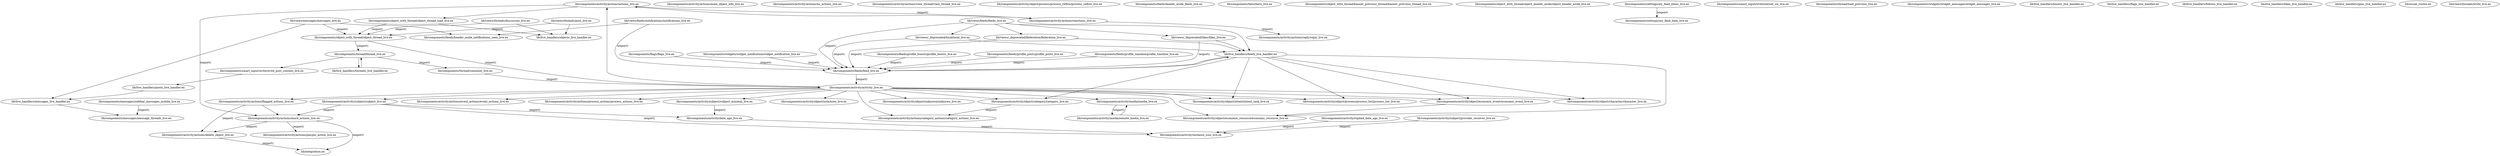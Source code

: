 digraph "xref graph" {
  "lib/components/activity/actions/actions_live.ex"
  "lib/components/activity/actions/actions_live.ex" -> "lib/components/activity/actions/more_actions_live.ex" [label="(export)"]
  "lib/components/activity/actions/more_actions_live.ex" -> "lib/components/activity/actions/delete_object_live.ex" [label="(export)"]
  "lib/components/activity/actions/delete_object_live.ex" -> "lib/integration.ex" [label="(export)"]
  "lib/components/activity/actions/more_actions_live.ex" -> "lib/components/activity/actions/pin/pin_action_live.ex" [label="(export)"]
  "lib/components/activity/actions/more_actions_live.ex" -> "lib/integration.ex" [label="(export)"]
  "lib/components/activity/actions/actions_live.ex" -> "lib/components/activity/actions/reactions_live.ex" [label="(export)"]
  "lib/components/activity/actions/reactions_live.ex" -> "lib/components/activity/actions/actions_live.ex"
  "lib/components/activity/actions/reactions_live.ex" -> "lib/components/activity/actions/reply/reply_live.ex" [label="(export)"]
  "lib/components/activity/actions/actions_live.ex" -> "lib/components/object_with_thread/object_thread_load_live.ex"
  "lib/components/object_with_thread/object_thread_load_live.ex" -> "lib/components/object_with_thread/object_thread_live.ex" [label="(export)"]
  "lib/components/object_with_thread/object_thread_live.ex" -> "lib/components/activity/activity_live.ex" [label="(export)"]
  "lib/components/activity/activity_live.ex" -> "lib/components/activity/actions/actions_live.ex"
  "lib/components/activity/activity_live.ex" -> "lib/components/activity/actions/category_actions/category_actions_live.ex"
  "lib/components/activity/activity_live.ex" -> "lib/components/activity/actions/event_actions/event_actions_live.ex"
  "lib/components/activity/activity_live.ex" -> "lib/components/activity/actions/flagged_actions_live.ex"
  "lib/components/activity/actions/flagged_actions_live.ex" -> "lib/components/activity/actions/delete_object_live.ex" [label="(export)"]
  "lib/components/activity/actions/flagged_actions_live.ex" -> "lib/components/activity/actions/more_actions_live.ex"
  "lib/components/activity/activity_live.ex" -> "lib/components/activity/actions/process_actions/process_actions_live.ex"
  "lib/components/activity/activity_live.ex" -> "lib/components/activity/media/media_live.ex"
  "lib/components/activity/media/media_live.ex" -> "lib/components/activity/media/remote_media_live.ex" [label="(export)"]
  "lib/components/activity/media/remote_media_live.ex" -> "lib/components/activity/media/media_live.ex"
  "lib/components/activity/activity_live.ex" -> "lib/components/activity/object/category/category_live.ex"
  "lib/components/activity/object/category/category_live.ex" -> "lib/components/activity/actions/category_actions/category_actions_live.ex" [label="(export)"]
  "lib/components/activity/activity_live.ex" -> "lib/components/activity/object/character/character_live.ex"
  "lib/components/activity/activity_live.ex" -> "lib/components/activity/object/economic_event/economic_event_live.ex"
  "lib/components/activity/object/economic_event/economic_event_live.ex" -> "lib/components/activity/object/economic_resource/economic_resource_live.ex"
  "lib/components/activity/activity_live.ex" -> "lib/components/activity/object/economic_resource/economic_resource_live.ex"
  "lib/components/activity/activity_live.ex" -> "lib/components/activity/object/intent/intent_task_live.ex"
  "lib/components/activity/activity_live.ex" -> "lib/components/activity/object/note/note_live.ex"
  "lib/components/activity/activity_live.ex" -> "lib/components/activity/object/process/process_list/process_list_live.ex"
  "lib/components/activity/activity_live.ex" -> "lib/components/activity/object/unknown/unknown_live.ex"
  "lib/components/activity/activity_live.ex" -> "lib/components/activity/subject/subject_live.ex"
  "lib/components/activity/subject/subject_live.ex" -> "lib/components/activity/actions/more_actions_live.ex" [label="(export)"]
  "lib/components/activity/subject/subject_live.ex" -> "lib/components/activity/date_ago_live.ex" [label="(export)"]
  "lib/components/activity/date_ago_live.ex" -> "lib/components/activity/instance_icon_live.ex" [label="(export)"]
  "lib/components/activity/subject/subject_live.ex" -> "lib/components/activity/instance_icon_live.ex" [label="(export)"]
  "lib/components/activity/activity_live.ex" -> "lib/components/activity/subject/subject_minimal_live.ex"
  "lib/components/activity/subject/subject_minimal_live.ex" -> "lib/components/activity/date_ago_live.ex" [label="(export)"]
  "lib/components/object_with_thread/object_thread_live.ex" -> "lib/components/thread/thread_live.ex" [label="(export)"]
  "lib/components/thread/thread_live.ex" -> "lib/components/smart_input/write/write_post_content_live.ex"
  "lib/components/smart_input/write/write_post_content_live.ex" -> "lib/live_handlers/posts_live_handler.ex"
  "lib/live_handlers/posts_live_handler.ex" -> "lib/live_handlers/messages_live_handler.ex"
  "lib/live_handlers/messages_live_handler.ex" -> "lib/components/messages/message_threads_live.ex"
  "lib/components/thread/thread_live.ex" -> "lib/components/thread/comment_live.ex" [label="(export)"]
  "lib/components/thread/comment_live.ex" -> "lib/components/activity/activity_live.ex" [label="(export)"]
  "lib/components/thread/thread_live.ex" -> "lib/live_handlers/threads_live_handler.ex"
  "lib/live_handlers/threads_live_handler.ex" -> "lib/components/thread/thread_live.ex"
  "lib/components/object_with_thread/object_thread_load_live.ex" -> "lib/live_handlers/objects_live_handler.ex"
  "lib/components/activity/actions/category_actions/category_actions_live.ex"
  "lib/components/activity/actions/delete_object_live.ex"
  "lib/components/activity/actions/event_actions/event_actions_live.ex"
  "lib/components/activity/actions/flagged_actions_live.ex"
  "lib/components/activity/actions/main_object_info_live.ex"
  "lib/components/activity/actions/more_actions_live.ex"
  "lib/components/activity/actions/no_actions_live.ex"
  "lib/components/activity/actions/pin/pin_action_live.ex"
  "lib/components/activity/actions/process_actions/process_actions_live.ex"
  "lib/components/activity/actions/reactions_live.ex"
  "lib/components/activity/actions/reply/reply_live.ex"
  "lib/components/activity/actions/view_thread/view_thread_live.ex"
  "lib/components/activity/activity_live.ex"
  "lib/components/activity/date_ago_live.ex"
  "lib/components/activity/instance_icon_live.ex"
  "lib/components/activity/media/media_live.ex"
  "lib/components/activity/media/remote_media_live.ex"
  "lib/components/activity/object/category/category_live.ex"
  "lib/components/activity/object/character/character_live.ex"
  "lib/components/activity/object/economic_event/economic_event_live.ex"
  "lib/components/activity/object/economic_resource/economic_resource_live.ex"
  "lib/components/activity/object/intent/intent_task_live.ex"
  "lib/components/activity/object/note/note_live.ex"
  "lib/components/activity/object/process/process_list/process_list_live.ex"
  "lib/components/activity/object/process/process_reflow/process_reflow_live.ex"
  "lib/components/activity/object/unknown/unknown_live.ex"
  "lib/components/activity/replied_date_ago_live.ex"
  "lib/components/activity/replied_date_ago_live.ex" -> "lib/components/activity/instance_icon_live.ex" [label="(export)"]
  "lib/components/activity/subject/provider_receiver_live.ex"
  "lib/components/activity/subject/provider_receiver_live.ex" -> "lib/components/activity/instance_icon_live.ex" [label="(export)"]
  "lib/components/activity/subject/subject_live.ex"
  "lib/components/activity/subject/subject_minimal_live.ex"
  "lib/components/feeds/feed_live.ex"
  "lib/components/feeds/feed_live.ex" -> "lib/components/activity/activity_live.ex" [label="(export)"]
  "lib/components/feeds/feed_live.ex" -> "lib/live_handlers/feeds_live_handler.ex"
  "lib/live_handlers/feeds_live_handler.ex" -> "lib/components/activity/object/category/category_live.ex"
  "lib/live_handlers/feeds_live_handler.ex" -> "lib/components/activity/object/character/character_live.ex"
  "lib/live_handlers/feeds_live_handler.ex" -> "lib/components/activity/object/economic_event/economic_event_live.ex"
  "lib/live_handlers/feeds_live_handler.ex" -> "lib/components/activity/object/economic_resource/economic_resource_live.ex"
  "lib/live_handlers/feeds_live_handler.ex" -> "lib/components/activity/object/intent/intent_task_live.ex"
  "lib/live_handlers/feeds_live_handler.ex" -> "lib/components/activity/object/process/process_list/process_list_live.ex"
  "lib/live_handlers/feeds_live_handler.ex" -> "lib/components/feeds/feed_live.ex"
  "lib/components/feeds/header_aside_feeds_live.ex"
  "lib/components/feeds/header_aside_notifications_seen_live.ex"
  "lib/components/feeds/profile_boosts/profile_boosts_live.ex"
  "lib/components/feeds/profile_boosts/profile_boosts_live.ex" -> "lib/components/feeds/feed_live.ex" [label="(export)"]
  "lib/components/feeds/profile_posts/profile_posts_live.ex"
  "lib/components/feeds/profile_posts/profile_posts_live.ex" -> "lib/components/feeds/feed_live.ex" [label="(export)"]
  "lib/components/feeds/profile_timeline/profile_timeline_live.ex"
  "lib/components/feeds/profile_timeline/profile_timeline_live.ex" -> "lib/components/feeds/feed_live.ex" [label="(export)"]
  "lib/components/flags/flags_live.ex"
  "lib/components/flags/flags_live.ex" -> "lib/components/feeds/feed_live.ex" [label="(export)"]
  "lib/components/hero/hero_live.ex"
  "lib/components/messages/message_threads_live.ex"
  "lib/components/messages/sidebar_messages_mobile_live.ex"
  "lib/components/messages/sidebar_messages_mobile_live.ex" -> "lib/components/messages/message_threads_live.ex" [label="(export)"]
  "lib/components/object_with_thread/banner_previous_thread/banner_previous_thread_live.ex"
  "lib/components/object_with_thread/object_header_aside/object_header_aside_live.ex"
  "lib/components/object_with_thread/object_thread_live.ex"
  "lib/components/object_with_thread/object_thread_load_live.ex"
  "lib/components/settings/my_feed_item_live.ex"
  "lib/components/settings/my_feed_items_live.ex"
  "lib/components/settings/my_feed_items_live.ex" -> "lib/components/settings/my_feed_item_live.ex" [label="(export)"]
  "lib/components/smart_input/write/old/set_cw_live.ex"
  "lib/components/smart_input/write/write_post_content_live.ex"
  "lib/components/thread/comment_live.ex"
  "lib/components/thread/load_previous_live.ex"
  "lib/components/thread/thread_live.ex"
  "lib/components/widgets/widget_messages/widget_messages_live.ex"
  "lib/components/widgets/widget_notification/widget_notification_live.ex"
  "lib/components/widgets/widget_notification/widget_notification_live.ex" -> "lib/components/feeds/feed_live.ex" [label="(export)"]
  "lib/integration.ex"
  "lib/live_handlers/boosts_live_handler.ex"
  "lib/live_handlers/feeds_live_handler.ex"
  "lib/live_handlers/flags_live_handler.ex"
  "lib/live_handlers/follows_live_handler.ex"
  "lib/live_handlers/likes_live_handler.ex"
  "lib/live_handlers/messages_live_handler.ex"
  "lib/live_handlers/objects_live_handler.ex"
  "lib/live_handlers/pins_live_handler.ex"
  "lib/live_handlers/posts_live_handler.ex"
  "lib/live_handlers/threads_live_handler.ex"
  "lib/social_routes.ex"
  "lib/views/_deprecated/federation/federation_live.ex"
  "lib/views/_deprecated/federation/federation_live.ex" -> "lib/components/feeds/feed_live.ex" [label="(export)"]
  "lib/views/_deprecated/federation/federation_live.ex" -> "lib/live_handlers/feeds_live_handler.ex"
  "lib/views/_deprecated/likes/likes_live.ex"
  "lib/views/_deprecated/likes/likes_live.ex" -> "lib/components/feeds/feed_live.ex" [label="(export)"]
  "lib/views/_deprecated/likes/likes_live.ex" -> "lib/live_handlers/feeds_live_handler.ex"
  "lib/views/_deprecated/local/local_live.ex"
  "lib/views/_deprecated/local/local_live.ex" -> "lib/components/feeds/feed_live.ex" [label="(export)"]
  "lib/views/_deprecated/local/local_live.ex" -> "lib/live_handlers/feeds_live_handler.ex"
  "lib/views/feeds/feeds_live.ex"
  "lib/views/feeds/feeds_live.ex" -> "lib/components/feeds/feed_live.ex" [label="(export)"]
  "lib/views/feeds/feeds_live.ex" -> "lib/live_handlers/feeds_live_handler.ex"
  "lib/views/feeds/feeds_live.ex" -> "lib/views/_deprecated/federation/federation_live.ex"
  "lib/views/feeds/feeds_live.ex" -> "lib/views/_deprecated/likes/likes_live.ex"
  "lib/views/feeds/feeds_live.ex" -> "lib/views/_deprecated/local/local_live.ex"
  "lib/views/feeds/notifications/notifications_live.ex"
  "lib/views/feeds/notifications/notifications_live.ex" -> "lib/components/feeds/feed_live.ex" [label="(export)"]
  "lib/views/feeds/notifications/notifications_live.ex" -> "lib/components/feeds/header_aside_notifications_seen_live.ex"
  "lib/views/messages/messages_live.ex"
  "lib/views/messages/messages_live.ex" -> "lib/components/feeds/header_aside_notifications_seen_live.ex"
  "lib/views/messages/messages_live.ex" -> "lib/components/object_with_thread/object_thread_live.ex" [label="(export)"]
  "lib/views/messages/messages_live.ex" -> "lib/live_handlers/messages_live_handler.ex"
  "lib/views/threads/discussion_live.ex"
  "lib/views/threads/discussion_live.ex" -> "lib/components/object_with_thread/object_thread_live.ex" [label="(export)"]
  "lib/views/threads/discussion_live.ex" -> "lib/live_handlers/objects_live_handler.ex"
  "lib/views/threads/post_live.ex"
  "lib/views/threads/post_live.ex" -> "lib/components/object_with_thread/object_thread_live.ex" [label="(export)"]
  "lib/views/threads/post_live.ex" -> "lib/live_handlers/objects_live_handler.ex"
  "lib/views/threads/write_live.ex"
}
